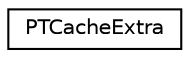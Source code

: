 digraph G
{
  edge [fontname="Helvetica",fontsize="10",labelfontname="Helvetica",labelfontsize="10"];
  node [fontname="Helvetica",fontsize="10",shape=record];
  rankdir=LR;
  Node1 [label="PTCacheExtra",height=0.2,width=0.4,color="black", fillcolor="white", style="filled",URL="$d2/d97/structPTCacheExtra.html"];
}
